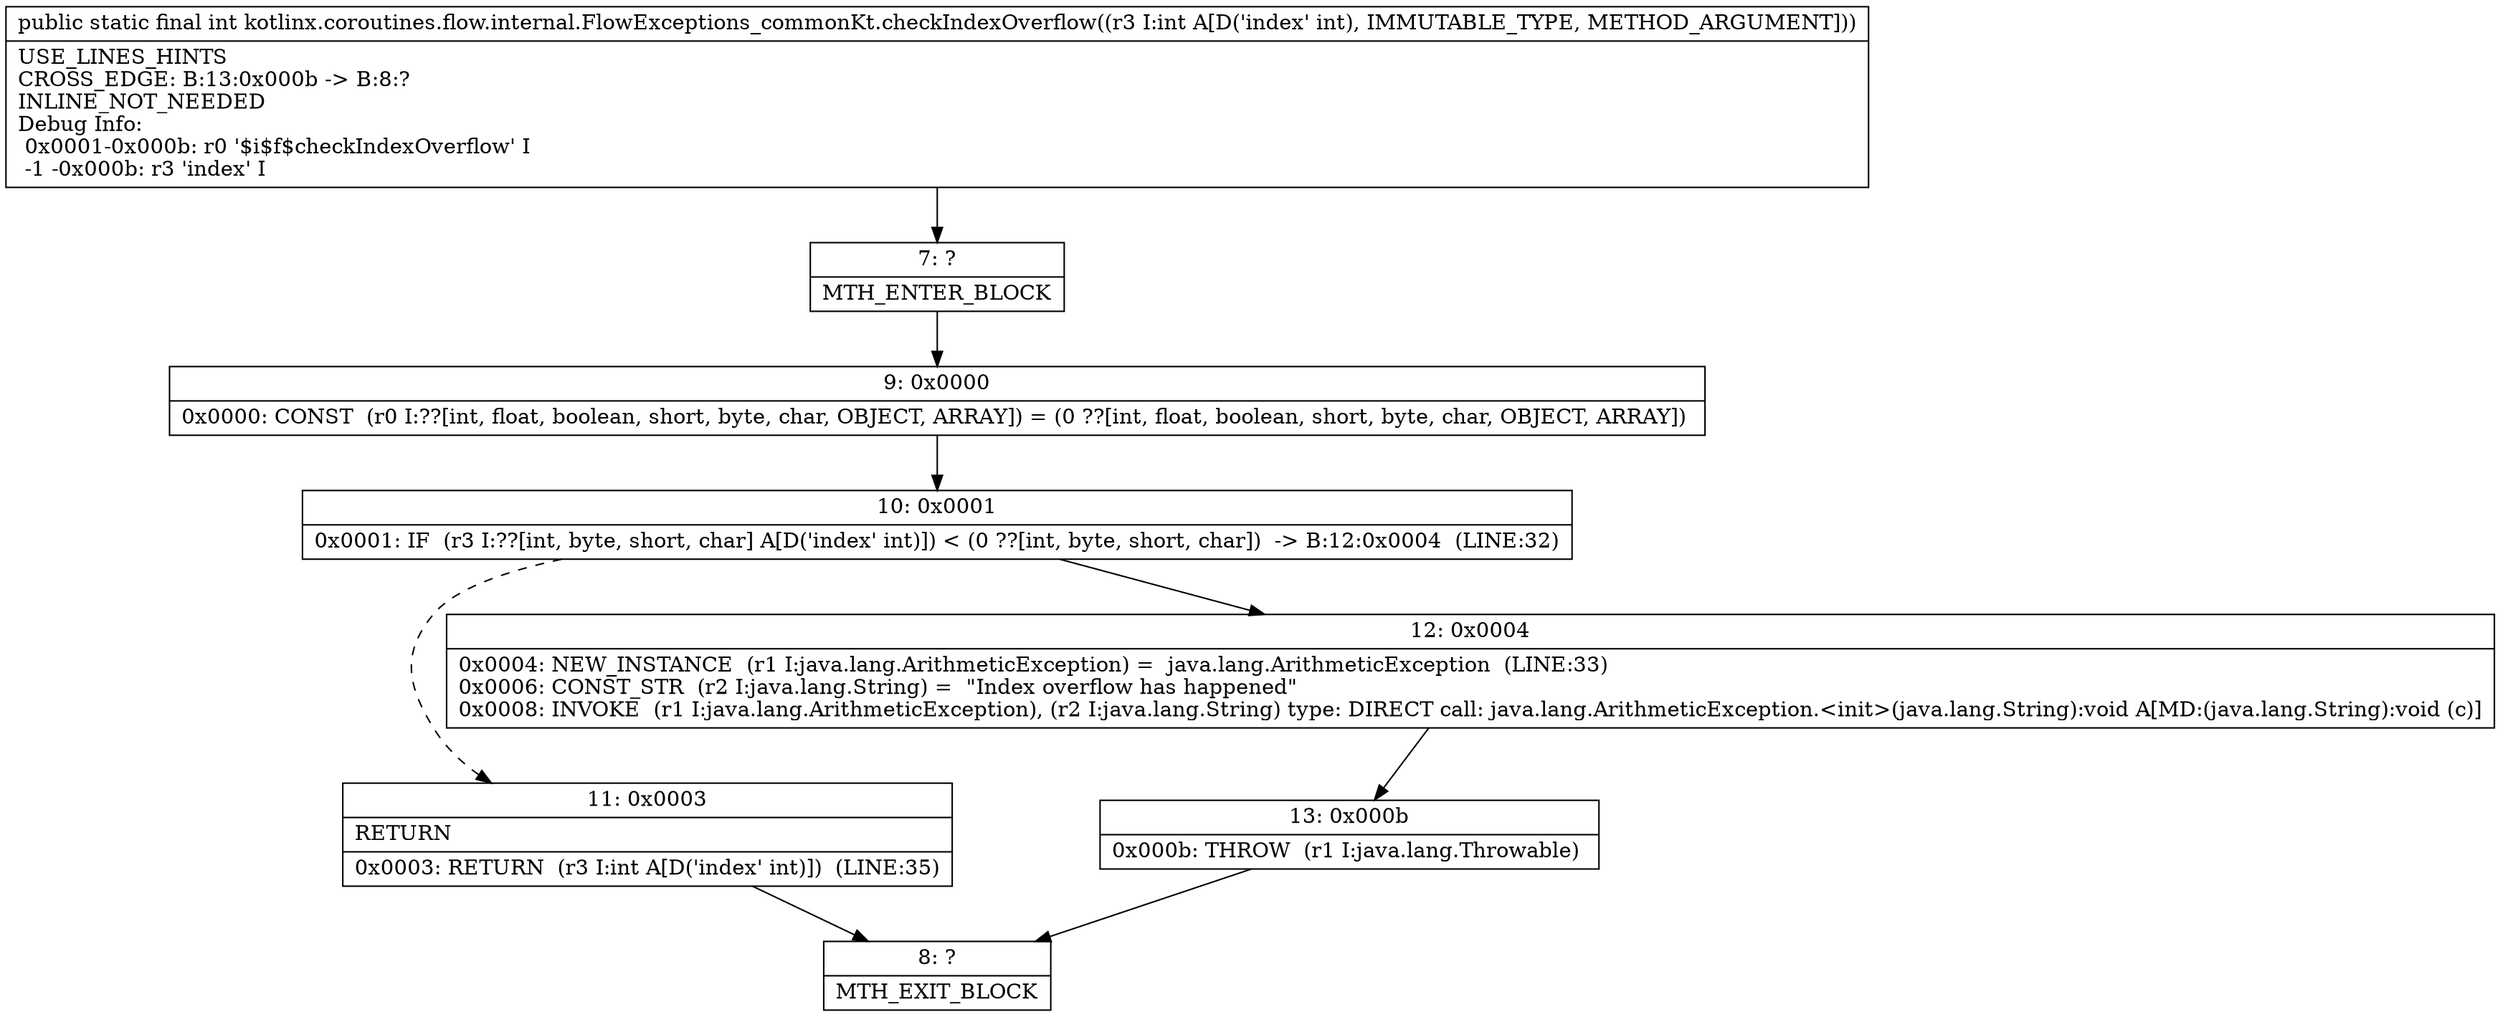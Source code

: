 digraph "CFG forkotlinx.coroutines.flow.internal.FlowExceptions_commonKt.checkIndexOverflow(I)I" {
Node_7 [shape=record,label="{7\:\ ?|MTH_ENTER_BLOCK\l}"];
Node_9 [shape=record,label="{9\:\ 0x0000|0x0000: CONST  (r0 I:??[int, float, boolean, short, byte, char, OBJECT, ARRAY]) = (0 ??[int, float, boolean, short, byte, char, OBJECT, ARRAY]) \l}"];
Node_10 [shape=record,label="{10\:\ 0x0001|0x0001: IF  (r3 I:??[int, byte, short, char] A[D('index' int)]) \< (0 ??[int, byte, short, char])  \-\> B:12:0x0004  (LINE:32)\l}"];
Node_11 [shape=record,label="{11\:\ 0x0003|RETURN\l|0x0003: RETURN  (r3 I:int A[D('index' int)])  (LINE:35)\l}"];
Node_8 [shape=record,label="{8\:\ ?|MTH_EXIT_BLOCK\l}"];
Node_12 [shape=record,label="{12\:\ 0x0004|0x0004: NEW_INSTANCE  (r1 I:java.lang.ArithmeticException) =  java.lang.ArithmeticException  (LINE:33)\l0x0006: CONST_STR  (r2 I:java.lang.String) =  \"Index overflow has happened\" \l0x0008: INVOKE  (r1 I:java.lang.ArithmeticException), (r2 I:java.lang.String) type: DIRECT call: java.lang.ArithmeticException.\<init\>(java.lang.String):void A[MD:(java.lang.String):void (c)]\l}"];
Node_13 [shape=record,label="{13\:\ 0x000b|0x000b: THROW  (r1 I:java.lang.Throwable) \l}"];
MethodNode[shape=record,label="{public static final int kotlinx.coroutines.flow.internal.FlowExceptions_commonKt.checkIndexOverflow((r3 I:int A[D('index' int), IMMUTABLE_TYPE, METHOD_ARGUMENT]))  | USE_LINES_HINTS\lCROSS_EDGE: B:13:0x000b \-\> B:8:?\lINLINE_NOT_NEEDED\lDebug Info:\l  0x0001\-0x000b: r0 '$i$f$checkIndexOverflow' I\l  \-1 \-0x000b: r3 'index' I\l}"];
MethodNode -> Node_7;Node_7 -> Node_9;
Node_9 -> Node_10;
Node_10 -> Node_11[style=dashed];
Node_10 -> Node_12;
Node_11 -> Node_8;
Node_12 -> Node_13;
Node_13 -> Node_8;
}

